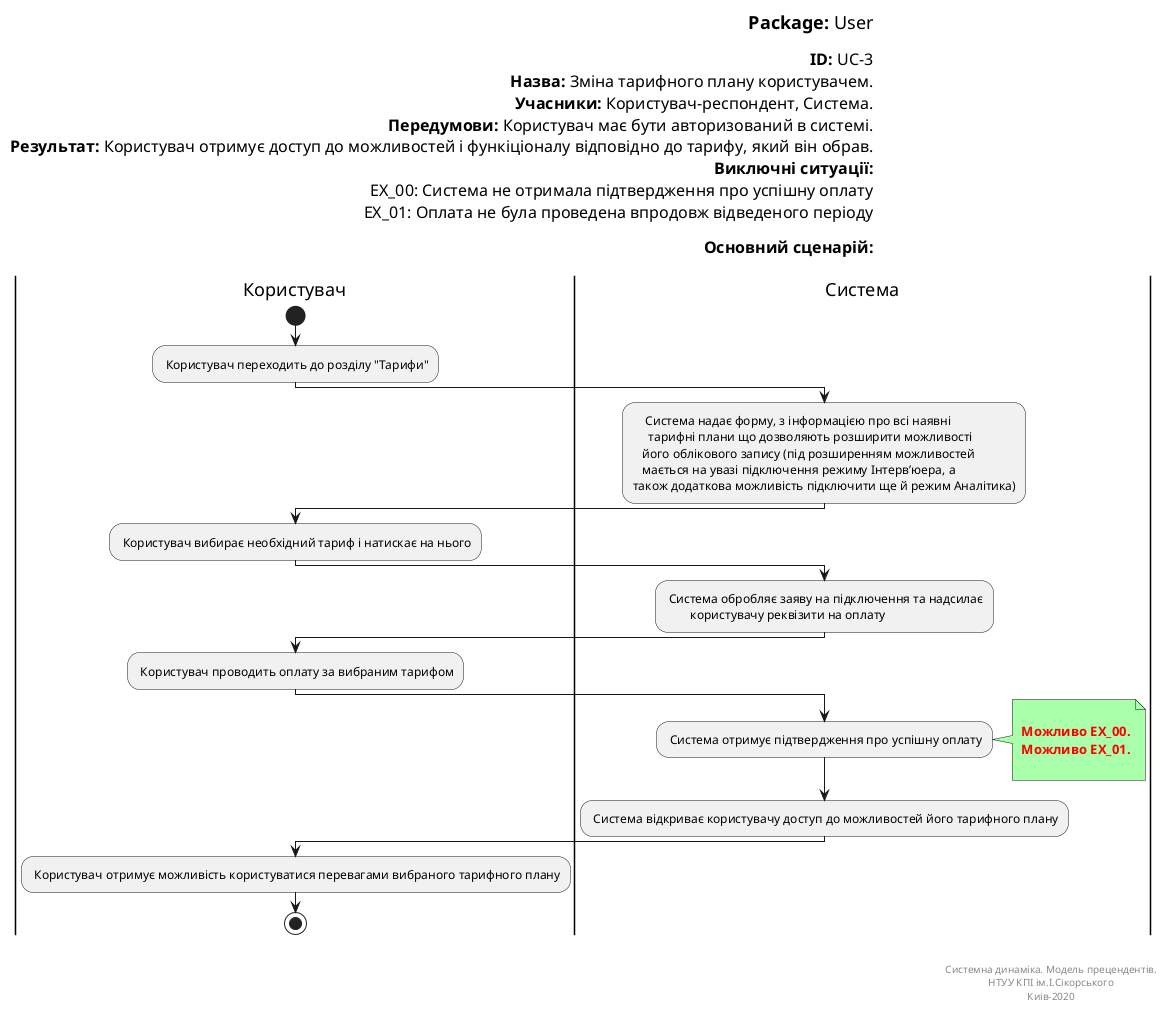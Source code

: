 @startuml userTariffs
left header
<font color=000 size=18><b>Package:</b> User

<font color=000 size=16><b>ID:</b> UC-3
<font color=000 size=16><b>Назва:</b> Зміна тарифного плану користувачем.
<font color=000 size=16><b>Учасники:</b> Користувач-респондент, Система.
<font color=000 size=16><b>Передумови:</b> Користувач має бути авторизований в системі.
<font color=000 size=16><b>Результат:</b> Користувач отримує доступ до можливостей і функіціоналу відповідно до тарифу, який він обрав.
<font color=000 size=16><b>Виключні ситуації:</b>
<font color=000 size=16> EX_00: Система не отримала підтвердження про успішну оплату
<font color=000 size=16> EX_01: Оплата не була проведена впродовж відведеного періоду

<font color=000 size=16><b>Основний сценарій:</b>

end header

|Користувач|
start
: Користувач переходить до розділу "Тарифи";

|Система|
:    Система надає форму, з інформацією про всі наявні 
     тарифні плани що дозволяють розширити можливості 
   його облікового запису (під розширенням можливостей 
   мається на увазі підключення режиму Інтерв’юера, а 
також додаткова можливість підключити ще й режим Аналітика);

|Користувач|

: Користувач вибирає необхідний тариф і натискає на нього;

|Система|

: Система обробляє заяву на підключення та надсилає 
        користувачу реквізити на оплату;

|Користувач|

: Користувач проводить оплату за вибраним тарифом;


|Система|

: Система отримує підтвердження про успішну оплату;
note right #aaffaa

<font color=red><b> Можливо EX_00.
<font color=red><b> Можливо EX_01.

end note

: Система відкриває користувачу доступ до можливостей його тарифного плану;

|Користувач|
: Користувач отримує можливість користуватися перевагами вибраного тарифного плану;

stop;

right footer


Системна динаміка. Модель прецендентів.
НТУУ КПІ ім.І.Сікорського
Киів-2020
end footer

@enduml
